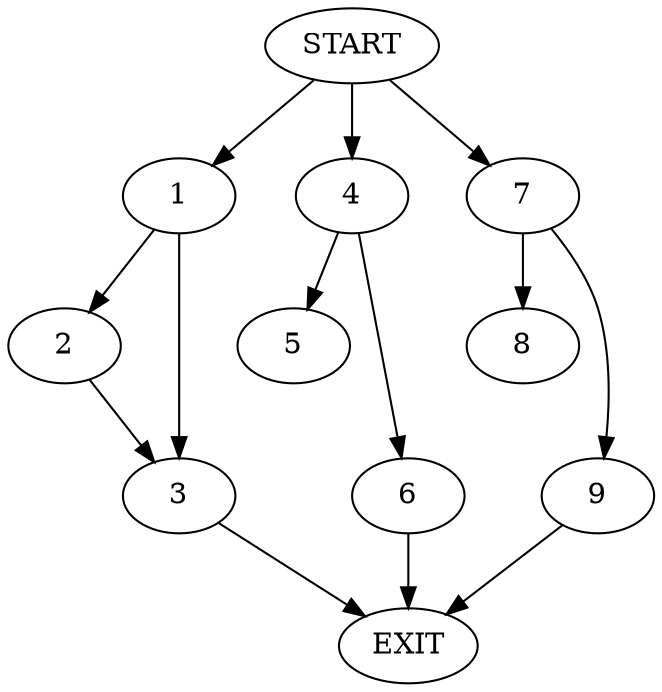 digraph { 
0 [label="START"];
1;
2;
3;
4;
5;
6;
7;
8;
9;
10[label="EXIT"];
0 -> 7;
0 -> 1;
0:s2 -> 4;
1 -> 2;
1 -> 3;
2 -> 3;
3 -> 10;
4 -> 5;
4 -> 6;
6 -> 10;
7 -> 8;
7 -> 9;
9 -> 10;
}